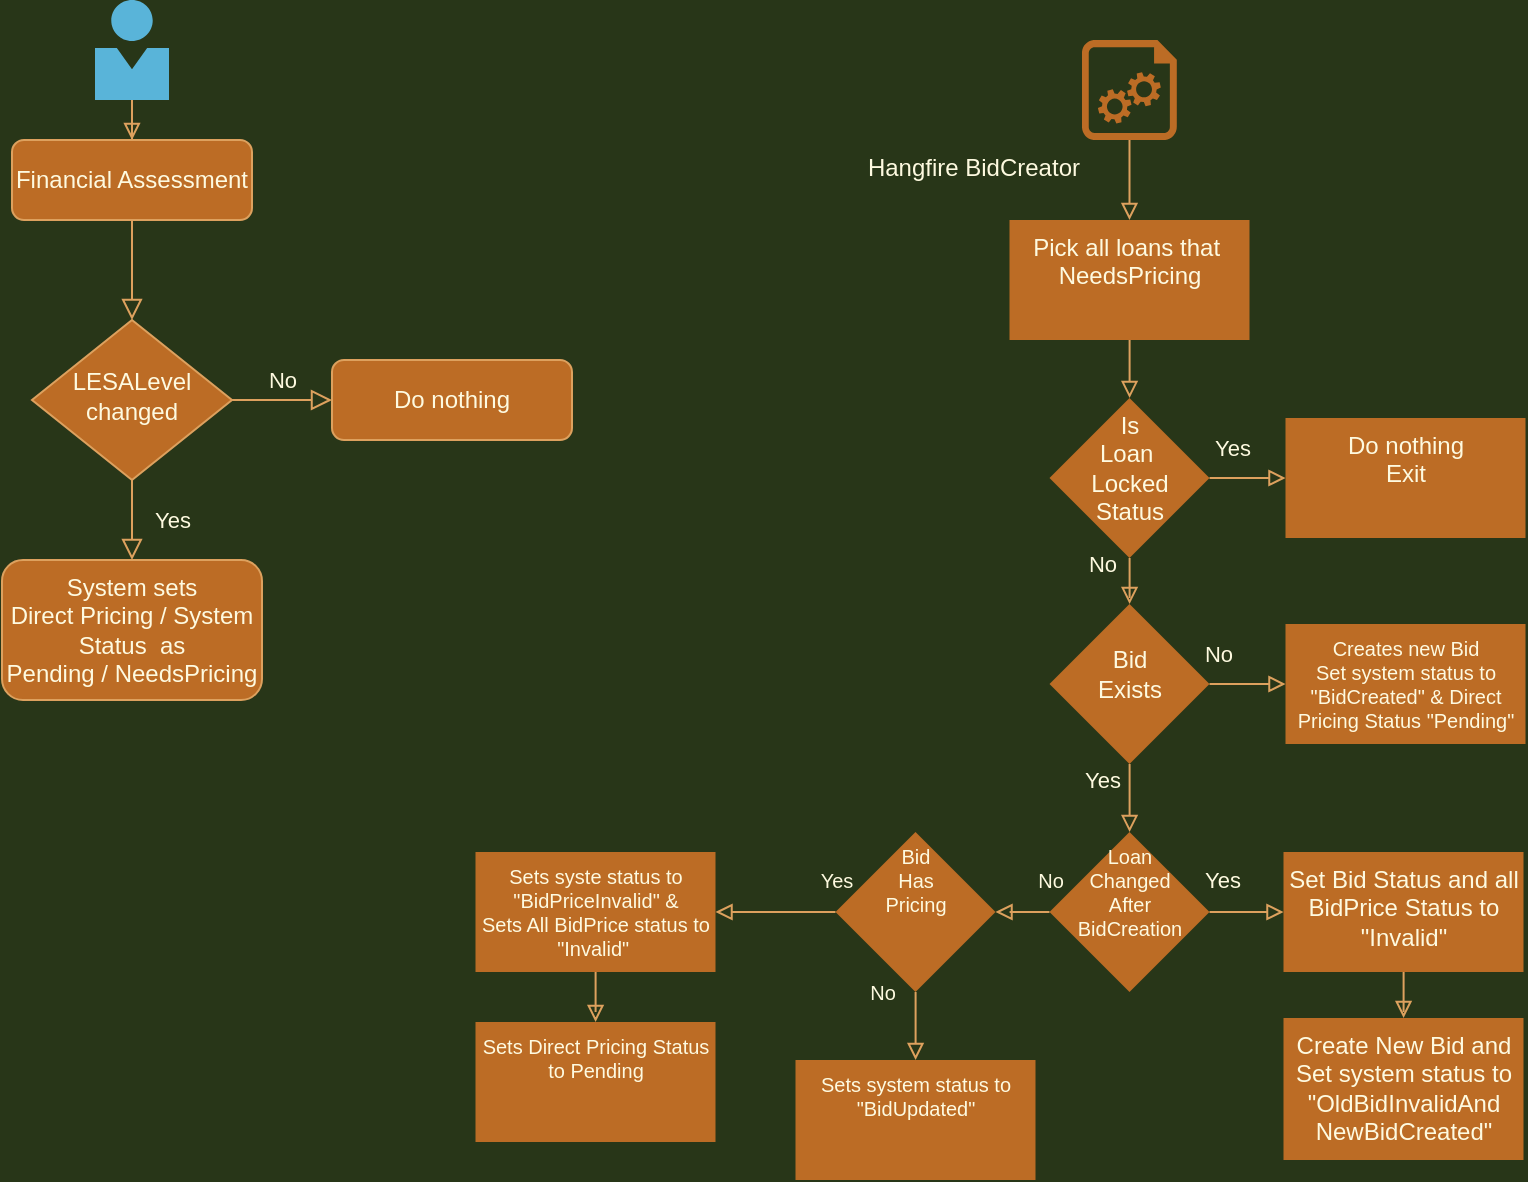 <mxfile version="13.6.2" type="github">
  <diagram id="C5RBs43oDa-KdzZeNtuy" name="Page-1">
    <mxGraphModel dx="1422" dy="794" grid="1" gridSize="10" guides="1" tooltips="1" connect="1" arrows="1" fold="1" page="1" pageScale="1" pageWidth="827" pageHeight="1169" background="#283618" math="0" shadow="0">
      <root>
        <mxCell id="WIyWlLk6GJQsqaUBKTNV-0" />
        <mxCell id="WIyWlLk6GJQsqaUBKTNV-1" parent="WIyWlLk6GJQsqaUBKTNV-0" />
        <mxCell id="WIyWlLk6GJQsqaUBKTNV-2" value="" style="rounded=0;html=1;jettySize=auto;orthogonalLoop=1;fontSize=11;endArrow=block;endFill=0;endSize=8;strokeWidth=1;shadow=0;labelBackgroundColor=none;edgeStyle=orthogonalEdgeStyle;strokeColor=#DDA15E;fontColor=#FEFAE0;" parent="WIyWlLk6GJQsqaUBKTNV-1" source="WIyWlLk6GJQsqaUBKTNV-3" target="WIyWlLk6GJQsqaUBKTNV-6" edge="1">
          <mxGeometry relative="1" as="geometry" />
        </mxCell>
        <mxCell id="WIyWlLk6GJQsqaUBKTNV-3" value="Financial Assessment" style="rounded=1;whiteSpace=wrap;html=1;fontSize=12;glass=0;strokeWidth=1;shadow=0;fillColor=#BC6C25;strokeColor=#DDA15E;fontColor=#FEFAE0;" parent="WIyWlLk6GJQsqaUBKTNV-1" vertex="1">
          <mxGeometry x="25" y="80" width="120" height="40" as="geometry" />
        </mxCell>
        <mxCell id="WIyWlLk6GJQsqaUBKTNV-4" value="Yes" style="rounded=0;html=1;jettySize=auto;orthogonalLoop=1;fontSize=11;endArrow=block;endFill=0;endSize=8;strokeWidth=1;shadow=0;labelBackgroundColor=none;edgeStyle=orthogonalEdgeStyle;entryX=0.5;entryY=0;entryDx=0;entryDy=0;strokeColor=#DDA15E;fontColor=#FEFAE0;" parent="WIyWlLk6GJQsqaUBKTNV-1" source="WIyWlLk6GJQsqaUBKTNV-6" target="WIyWlLk6GJQsqaUBKTNV-11" edge="1">
          <mxGeometry y="20" relative="1" as="geometry">
            <mxPoint as="offset" />
            <mxPoint x="85" y="290" as="targetPoint" />
          </mxGeometry>
        </mxCell>
        <mxCell id="WIyWlLk6GJQsqaUBKTNV-5" value="No" style="edgeStyle=orthogonalEdgeStyle;rounded=0;html=1;jettySize=auto;orthogonalLoop=1;fontSize=11;endArrow=block;endFill=0;endSize=8;strokeWidth=1;shadow=0;labelBackgroundColor=none;strokeColor=#DDA15E;fontColor=#FEFAE0;" parent="WIyWlLk6GJQsqaUBKTNV-1" source="WIyWlLk6GJQsqaUBKTNV-6" target="WIyWlLk6GJQsqaUBKTNV-7" edge="1">
          <mxGeometry y="10" relative="1" as="geometry">
            <mxPoint as="offset" />
          </mxGeometry>
        </mxCell>
        <mxCell id="WIyWlLk6GJQsqaUBKTNV-6" value="LESALevel changed" style="rhombus;whiteSpace=wrap;html=1;shadow=0;fontFamily=Helvetica;fontSize=12;align=center;strokeWidth=1;spacing=6;spacingTop=-4;fillColor=#BC6C25;strokeColor=#DDA15E;fontColor=#FEFAE0;" parent="WIyWlLk6GJQsqaUBKTNV-1" vertex="1">
          <mxGeometry x="35" y="170" width="100" height="80" as="geometry" />
        </mxCell>
        <mxCell id="WIyWlLk6GJQsqaUBKTNV-7" value="Do nothing" style="rounded=1;whiteSpace=wrap;html=1;fontSize=12;glass=0;strokeWidth=1;shadow=0;fillColor=#BC6C25;strokeColor=#DDA15E;fontColor=#FEFAE0;" parent="WIyWlLk6GJQsqaUBKTNV-1" vertex="1">
          <mxGeometry x="185" y="190" width="120" height="40" as="geometry" />
        </mxCell>
        <mxCell id="WIyWlLk6GJQsqaUBKTNV-11" value="System sets&lt;br&gt;Direct Pricing / System Status&amp;nbsp; as&lt;br&gt;Pending / NeedsPricing" style="rounded=1;whiteSpace=wrap;html=1;fontSize=12;glass=0;strokeWidth=1;shadow=0;fillColor=#BC6C25;strokeColor=#DDA15E;fontColor=#FEFAE0;" parent="WIyWlLk6GJQsqaUBKTNV-1" vertex="1">
          <mxGeometry x="20" y="290" width="130" height="70" as="geometry" />
        </mxCell>
        <mxCell id="ukAXMG-o9yHxo5wVozn--2" style="edgeStyle=orthogonalEdgeStyle;rounded=0;orthogonalLoop=1;jettySize=auto;html=1;entryX=0.5;entryY=0;entryDx=0;entryDy=0;endArrow=block;endFill=0;strokeColor=#DDA15E;fontColor=#FEFAE0;labelBackgroundColor=#283618;" edge="1" parent="WIyWlLk6GJQsqaUBKTNV-1" source="ukAXMG-o9yHxo5wVozn--0" target="WIyWlLk6GJQsqaUBKTNV-3">
          <mxGeometry relative="1" as="geometry" />
        </mxCell>
        <mxCell id="ukAXMG-o9yHxo5wVozn--0" value="" style="aspect=fixed;html=1;points=[];align=center;image;fontSize=12;image=img/lib/mscae/Person.svg;fillColor=#BC6C25;strokeColor=#DDA15E;fontColor=#FEFAE0;labelBackgroundColor=#283618;" vertex="1" parent="WIyWlLk6GJQsqaUBKTNV-1">
          <mxGeometry x="66.5" y="10" width="37" height="50" as="geometry" />
        </mxCell>
        <mxCell id="ukAXMG-o9yHxo5wVozn--3" value="Hangfire BidCreator" style="verticalLabelPosition=bottom;html=1;verticalAlign=top;align=right;strokeColor=none;fillColor=#BC6C25;shape=mxgraph.azure.startup_task;pointerEvents=1;labelPosition=left;fontColor=#FEFAE0;" vertex="1" parent="WIyWlLk6GJQsqaUBKTNV-1">
          <mxGeometry x="560" y="30" width="47.5" height="50" as="geometry" />
        </mxCell>
        <mxCell id="ukAXMG-o9yHxo5wVozn--7" value="" style="edgeStyle=orthogonalEdgeStyle;rounded=0;orthogonalLoop=1;jettySize=auto;html=1;endArrow=block;endFill=0;exitX=0.5;exitY=1;exitDx=0;exitDy=0;exitPerimeter=0;strokeColor=#DDA15E;fontColor=#FEFAE0;labelBackgroundColor=#283618;" edge="1" parent="WIyWlLk6GJQsqaUBKTNV-1" source="ukAXMG-o9yHxo5wVozn--3" target="ukAXMG-o9yHxo5wVozn--6">
          <mxGeometry relative="1" as="geometry">
            <mxPoint x="583.8" y="215" as="sourcePoint" />
          </mxGeometry>
        </mxCell>
        <mxCell id="ukAXMG-o9yHxo5wVozn--9" value="" style="edgeStyle=orthogonalEdgeStyle;rounded=0;orthogonalLoop=1;jettySize=auto;html=1;endArrow=block;endFill=0;strokeColor=#DDA15E;fontColor=#FEFAE0;labelBackgroundColor=#283618;" edge="1" parent="WIyWlLk6GJQsqaUBKTNV-1" source="ukAXMG-o9yHxo5wVozn--6" target="ukAXMG-o9yHxo5wVozn--8">
          <mxGeometry relative="1" as="geometry" />
        </mxCell>
        <mxCell id="ukAXMG-o9yHxo5wVozn--6" value="Pick all loans that&amp;nbsp; NeedsPricing" style="whiteSpace=wrap;html=1;verticalAlign=top;strokeColor=none;fillColor=#BC6C25;fontColor=#FEFAE0;" vertex="1" parent="WIyWlLk6GJQsqaUBKTNV-1">
          <mxGeometry x="523.75" y="120" width="120" height="60" as="geometry" />
        </mxCell>
        <mxCell id="ukAXMG-o9yHxo5wVozn--11" value="Yes" style="edgeStyle=orthogonalEdgeStyle;rounded=0;orthogonalLoop=1;jettySize=auto;html=1;endArrow=block;endFill=0;strokeColor=#DDA15E;fontColor=#FEFAE0;labelBackgroundColor=#283618;" edge="1" parent="WIyWlLk6GJQsqaUBKTNV-1" source="ukAXMG-o9yHxo5wVozn--8" target="ukAXMG-o9yHxo5wVozn--10">
          <mxGeometry x="-0.458" y="15" relative="1" as="geometry">
            <mxPoint as="offset" />
          </mxGeometry>
        </mxCell>
        <mxCell id="ukAXMG-o9yHxo5wVozn--13" value="No" style="edgeStyle=orthogonalEdgeStyle;rounded=0;orthogonalLoop=1;jettySize=auto;html=1;endArrow=block;endFill=0;strokeColor=#DDA15E;fontColor=#FEFAE0;labelBackgroundColor=#283618;" edge="1" parent="WIyWlLk6GJQsqaUBKTNV-1" source="ukAXMG-o9yHxo5wVozn--8" target="ukAXMG-o9yHxo5wVozn--12">
          <mxGeometry x="-0.875" y="-14" relative="1" as="geometry">
            <mxPoint as="offset" />
          </mxGeometry>
        </mxCell>
        <mxCell id="ukAXMG-o9yHxo5wVozn--8" value="Is&lt;br&gt;Loan&amp;nbsp;&lt;br&gt;Locked&lt;br&gt;Status" style="rhombus;whiteSpace=wrap;html=1;verticalAlign=top;strokeColor=none;fillColor=#BC6C25;fontColor=#FEFAE0;" vertex="1" parent="WIyWlLk6GJQsqaUBKTNV-1">
          <mxGeometry x="543.75" y="209" width="80" height="80" as="geometry" />
        </mxCell>
        <mxCell id="ukAXMG-o9yHxo5wVozn--10" value="Do nothing&lt;br&gt;Exit" style="whiteSpace=wrap;html=1;verticalAlign=top;strokeColor=none;fillColor=#BC6C25;fontColor=#FEFAE0;" vertex="1" parent="WIyWlLk6GJQsqaUBKTNV-1">
          <mxGeometry x="661.75" y="219" width="120" height="60" as="geometry" />
        </mxCell>
        <mxCell id="ukAXMG-o9yHxo5wVozn--15" value="No" style="edgeStyle=orthogonalEdgeStyle;rounded=0;orthogonalLoop=1;jettySize=auto;html=1;endArrow=block;endFill=0;strokeColor=#DDA15E;fontColor=#FEFAE0;labelBackgroundColor=#283618;" edge="1" parent="WIyWlLk6GJQsqaUBKTNV-1" source="ukAXMG-o9yHxo5wVozn--12" target="ukAXMG-o9yHxo5wVozn--14">
          <mxGeometry x="-0.792" y="15" relative="1" as="geometry">
            <mxPoint as="offset" />
          </mxGeometry>
        </mxCell>
        <mxCell id="ukAXMG-o9yHxo5wVozn--17" value="Yes" style="edgeStyle=orthogonalEdgeStyle;rounded=0;orthogonalLoop=1;jettySize=auto;html=1;endArrow=block;endFill=0;strokeColor=#DDA15E;fontColor=#FEFAE0;labelBackgroundColor=#283618;" edge="1" parent="WIyWlLk6GJQsqaUBKTNV-1" source="ukAXMG-o9yHxo5wVozn--12" target="ukAXMG-o9yHxo5wVozn--16">
          <mxGeometry x="0.13" y="15" relative="1" as="geometry">
            <mxPoint x="-29" y="-6" as="offset" />
          </mxGeometry>
        </mxCell>
        <mxCell id="ukAXMG-o9yHxo5wVozn--12" value="&lt;br&gt;Bid&lt;br&gt;Exists" style="rhombus;whiteSpace=wrap;html=1;verticalAlign=top;strokeColor=none;fillColor=#BC6C25;fontColor=#FEFAE0;" vertex="1" parent="WIyWlLk6GJQsqaUBKTNV-1">
          <mxGeometry x="543.75" y="312" width="80" height="80" as="geometry" />
        </mxCell>
        <mxCell id="ukAXMG-o9yHxo5wVozn--14" value="Creates new Bid&lt;br style=&quot;font-size: 10px&quot;&gt;Set system status to &quot;BidCreated&quot; &amp;amp; Direct Pricing Status &quot;Pending&quot;" style="whiteSpace=wrap;html=1;verticalAlign=top;strokeColor=none;fillColor=#BC6C25;fontColor=#FEFAE0;fontSize=10;" vertex="1" parent="WIyWlLk6GJQsqaUBKTNV-1">
          <mxGeometry x="661.75" y="322" width="120" height="60" as="geometry" />
        </mxCell>
        <mxCell id="ukAXMG-o9yHxo5wVozn--19" value="Yes" style="edgeStyle=orthogonalEdgeStyle;rounded=0;orthogonalLoop=1;jettySize=auto;html=1;endArrow=block;endFill=0;strokeColor=#DDA15E;fontColor=#FEFAE0;labelBackgroundColor=#283618;" edge="1" parent="WIyWlLk6GJQsqaUBKTNV-1" source="ukAXMG-o9yHxo5wVozn--16" target="ukAXMG-o9yHxo5wVozn--18">
          <mxGeometry x="0.072" y="-19" relative="1" as="geometry">
            <mxPoint x="-11" y="-35" as="offset" />
          </mxGeometry>
        </mxCell>
        <mxCell id="ukAXMG-o9yHxo5wVozn--25" value="No" style="edgeStyle=orthogonalEdgeStyle;rounded=0;orthogonalLoop=1;jettySize=auto;html=1;endArrow=block;endFill=0;fontSize=10;strokeColor=#DDA15E;fontColor=#FEFAE0;labelBackgroundColor=#283618;" edge="1" parent="WIyWlLk6GJQsqaUBKTNV-1" source="ukAXMG-o9yHxo5wVozn--16" target="ukAXMG-o9yHxo5wVozn--24">
          <mxGeometry x="0.243" y="17" relative="1" as="geometry">
            <mxPoint x="7" y="-33" as="offset" />
          </mxGeometry>
        </mxCell>
        <mxCell id="ukAXMG-o9yHxo5wVozn--16" value="Loan&lt;br style=&quot;font-size: 10px;&quot;&gt;Changed&lt;br style=&quot;font-size: 10px;&quot;&gt;After&lt;br style=&quot;font-size: 10px;&quot;&gt;BidCreation" style="rhombus;whiteSpace=wrap;html=1;verticalAlign=top;strokeColor=none;fillColor=#BC6C25;fontSize=10;fontColor=#FEFAE0;" vertex="1" parent="WIyWlLk6GJQsqaUBKTNV-1">
          <mxGeometry x="543.75" y="426" width="80" height="80" as="geometry" />
        </mxCell>
        <mxCell id="ukAXMG-o9yHxo5wVozn--21" value="" style="edgeStyle=orthogonalEdgeStyle;rounded=0;orthogonalLoop=1;jettySize=auto;html=1;endArrow=block;endFill=0;strokeColor=#DDA15E;fontColor=#FEFAE0;labelBackgroundColor=#283618;" edge="1" parent="WIyWlLk6GJQsqaUBKTNV-1" source="ukAXMG-o9yHxo5wVozn--18" target="ukAXMG-o9yHxo5wVozn--20">
          <mxGeometry relative="1" as="geometry" />
        </mxCell>
        <mxCell id="ukAXMG-o9yHxo5wVozn--18" value="Set Bid Status and all BidPrice Status to &quot;Invalid&quot;" style="whiteSpace=wrap;html=1;verticalAlign=top;strokeColor=none;fillColor=#BC6C25;fontColor=#FEFAE0;" vertex="1" parent="WIyWlLk6GJQsqaUBKTNV-1">
          <mxGeometry x="660.75" y="436" width="120" height="60" as="geometry" />
        </mxCell>
        <mxCell id="ukAXMG-o9yHxo5wVozn--20" value="Create New Bid and Set system status to &quot;OldBidInvalidAnd&lt;br&gt;NewBidCreated&quot;" style="whiteSpace=wrap;html=1;verticalAlign=top;strokeColor=none;fillColor=#BC6C25;fontColor=#FEFAE0;" vertex="1" parent="WIyWlLk6GJQsqaUBKTNV-1">
          <mxGeometry x="660.75" y="519" width="120" height="71" as="geometry" />
        </mxCell>
        <mxCell id="ukAXMG-o9yHxo5wVozn--27" value="Yes" style="edgeStyle=orthogonalEdgeStyle;rounded=0;orthogonalLoop=1;jettySize=auto;html=1;endArrow=block;endFill=0;fontSize=10;strokeColor=#DDA15E;fontColor=#FEFAE0;labelBackgroundColor=#283618;" edge="1" parent="WIyWlLk6GJQsqaUBKTNV-1" source="ukAXMG-o9yHxo5wVozn--24" target="ukAXMG-o9yHxo5wVozn--26">
          <mxGeometry x="-1" y="-16" relative="1" as="geometry">
            <mxPoint as="offset" />
          </mxGeometry>
        </mxCell>
        <mxCell id="ukAXMG-o9yHxo5wVozn--29" value="No" style="edgeStyle=orthogonalEdgeStyle;rounded=0;orthogonalLoop=1;jettySize=auto;html=1;endArrow=block;endFill=0;fontSize=10;strokeColor=#DDA15E;fontColor=#FEFAE0;labelBackgroundColor=#283618;" edge="1" parent="WIyWlLk6GJQsqaUBKTNV-1" source="ukAXMG-o9yHxo5wVozn--24" target="ukAXMG-o9yHxo5wVozn--28">
          <mxGeometry x="0.131" y="22" relative="1" as="geometry">
            <mxPoint x="-39" y="-14" as="offset" />
          </mxGeometry>
        </mxCell>
        <mxCell id="ukAXMG-o9yHxo5wVozn--24" value="Bid&lt;br&gt;Has&lt;br&gt;Pricing" style="rhombus;whiteSpace=wrap;html=1;verticalAlign=top;strokeColor=none;fillColor=#BC6C25;fontSize=10;fontColor=#FEFAE0;" vertex="1" parent="WIyWlLk6GJQsqaUBKTNV-1">
          <mxGeometry x="436.75" y="426" width="80" height="80" as="geometry" />
        </mxCell>
        <mxCell id="ukAXMG-o9yHxo5wVozn--31" value="" style="edgeStyle=orthogonalEdgeStyle;rounded=0;orthogonalLoop=1;jettySize=auto;html=1;endArrow=block;endFill=0;fontSize=10;strokeColor=#DDA15E;fontColor=#FEFAE0;labelBackgroundColor=#283618;" edge="1" parent="WIyWlLk6GJQsqaUBKTNV-1" source="ukAXMG-o9yHxo5wVozn--26" target="ukAXMG-o9yHxo5wVozn--30">
          <mxGeometry relative="1" as="geometry" />
        </mxCell>
        <mxCell id="ukAXMG-o9yHxo5wVozn--26" value="Sets syste status to &quot;BidPriceInvalid&quot; &amp;amp; &lt;br&gt;Sets All BidPrice status to &quot;Invalid&quot;&amp;nbsp;" style="whiteSpace=wrap;html=1;fontSize=10;verticalAlign=top;strokeColor=none;fillColor=#BC6C25;fontColor=#FEFAE0;" vertex="1" parent="WIyWlLk6GJQsqaUBKTNV-1">
          <mxGeometry x="256.75" y="436" width="120" height="60" as="geometry" />
        </mxCell>
        <mxCell id="ukAXMG-o9yHxo5wVozn--28" value="Sets system status to &quot;BidUpdated&quot;" style="whiteSpace=wrap;html=1;fontSize=10;verticalAlign=top;strokeColor=none;fillColor=#BC6C25;fontColor=#FEFAE0;" vertex="1" parent="WIyWlLk6GJQsqaUBKTNV-1">
          <mxGeometry x="416.75" y="540" width="120" height="60" as="geometry" />
        </mxCell>
        <mxCell id="ukAXMG-o9yHxo5wVozn--30" value="Sets Direct Pricing Status to Pending" style="whiteSpace=wrap;html=1;fontSize=10;verticalAlign=top;strokeColor=none;fillColor=#BC6C25;fontColor=#FEFAE0;" vertex="1" parent="WIyWlLk6GJQsqaUBKTNV-1">
          <mxGeometry x="256.75" y="521" width="120" height="60" as="geometry" />
        </mxCell>
      </root>
    </mxGraphModel>
  </diagram>
</mxfile>
